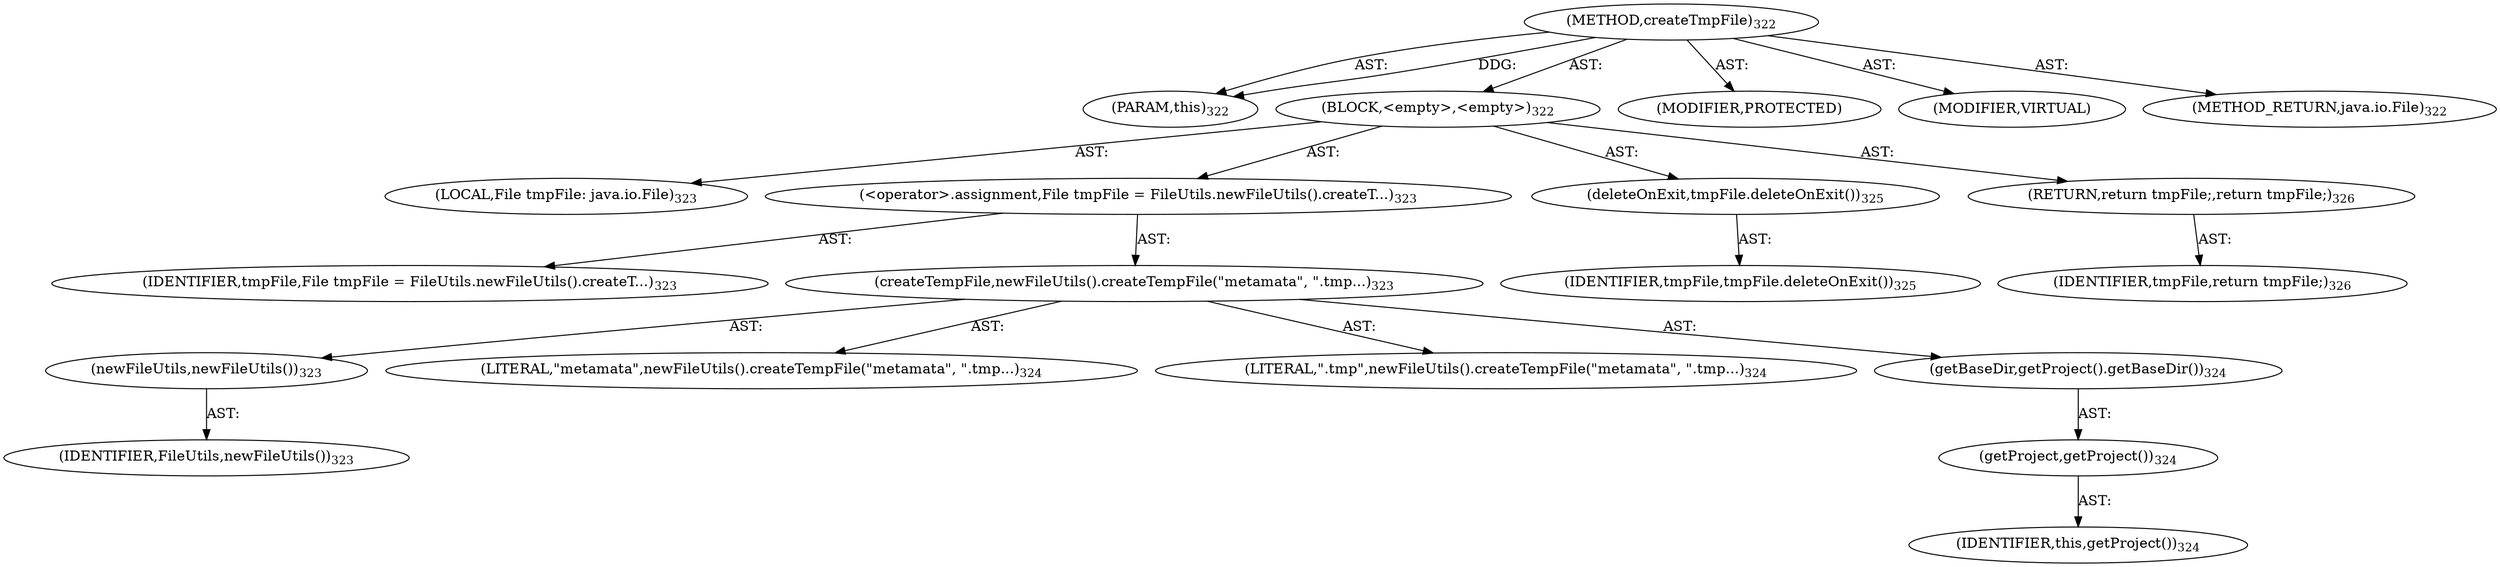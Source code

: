 digraph "createTmpFile" {  
"111669149716" [label = <(METHOD,createTmpFile)<SUB>322</SUB>> ]
"115964117000" [label = <(PARAM,this)<SUB>322</SUB>> ]
"25769803821" [label = <(BLOCK,&lt;empty&gt;,&lt;empty&gt;)<SUB>322</SUB>> ]
"94489280531" [label = <(LOCAL,File tmpFile: java.io.File)<SUB>323</SUB>> ]
"30064771266" [label = <(&lt;operator&gt;.assignment,File tmpFile = FileUtils.newFileUtils().createT...)<SUB>323</SUB>> ]
"68719476882" [label = <(IDENTIFIER,tmpFile,File tmpFile = FileUtils.newFileUtils().createT...)<SUB>323</SUB>> ]
"30064771267" [label = <(createTempFile,newFileUtils().createTempFile(&quot;metamata&quot;, &quot;.tmp...)<SUB>323</SUB>> ]
"30064771268" [label = <(newFileUtils,newFileUtils())<SUB>323</SUB>> ]
"68719476883" [label = <(IDENTIFIER,FileUtils,newFileUtils())<SUB>323</SUB>> ]
"90194313245" [label = <(LITERAL,&quot;metamata&quot;,newFileUtils().createTempFile(&quot;metamata&quot;, &quot;.tmp...)<SUB>324</SUB>> ]
"90194313246" [label = <(LITERAL,&quot;.tmp&quot;,newFileUtils().createTempFile(&quot;metamata&quot;, &quot;.tmp...)<SUB>324</SUB>> ]
"30064771269" [label = <(getBaseDir,getProject().getBaseDir())<SUB>324</SUB>> ]
"30064771270" [label = <(getProject,getProject())<SUB>324</SUB>> ]
"68719476754" [label = <(IDENTIFIER,this,getProject())<SUB>324</SUB>> ]
"30064771271" [label = <(deleteOnExit,tmpFile.deleteOnExit())<SUB>325</SUB>> ]
"68719476884" [label = <(IDENTIFIER,tmpFile,tmpFile.deleteOnExit())<SUB>325</SUB>> ]
"146028888069" [label = <(RETURN,return tmpFile;,return tmpFile;)<SUB>326</SUB>> ]
"68719476885" [label = <(IDENTIFIER,tmpFile,return tmpFile;)<SUB>326</SUB>> ]
"133143986225" [label = <(MODIFIER,PROTECTED)> ]
"133143986226" [label = <(MODIFIER,VIRTUAL)> ]
"128849018900" [label = <(METHOD_RETURN,java.io.File)<SUB>322</SUB>> ]
  "111669149716" -> "115964117000"  [ label = "AST: "] 
  "111669149716" -> "25769803821"  [ label = "AST: "] 
  "111669149716" -> "133143986225"  [ label = "AST: "] 
  "111669149716" -> "133143986226"  [ label = "AST: "] 
  "111669149716" -> "128849018900"  [ label = "AST: "] 
  "25769803821" -> "94489280531"  [ label = "AST: "] 
  "25769803821" -> "30064771266"  [ label = "AST: "] 
  "25769803821" -> "30064771271"  [ label = "AST: "] 
  "25769803821" -> "146028888069"  [ label = "AST: "] 
  "30064771266" -> "68719476882"  [ label = "AST: "] 
  "30064771266" -> "30064771267"  [ label = "AST: "] 
  "30064771267" -> "30064771268"  [ label = "AST: "] 
  "30064771267" -> "90194313245"  [ label = "AST: "] 
  "30064771267" -> "90194313246"  [ label = "AST: "] 
  "30064771267" -> "30064771269"  [ label = "AST: "] 
  "30064771268" -> "68719476883"  [ label = "AST: "] 
  "30064771269" -> "30064771270"  [ label = "AST: "] 
  "30064771270" -> "68719476754"  [ label = "AST: "] 
  "30064771271" -> "68719476884"  [ label = "AST: "] 
  "146028888069" -> "68719476885"  [ label = "AST: "] 
  "111669149716" -> "115964117000"  [ label = "DDG: "] 
}

